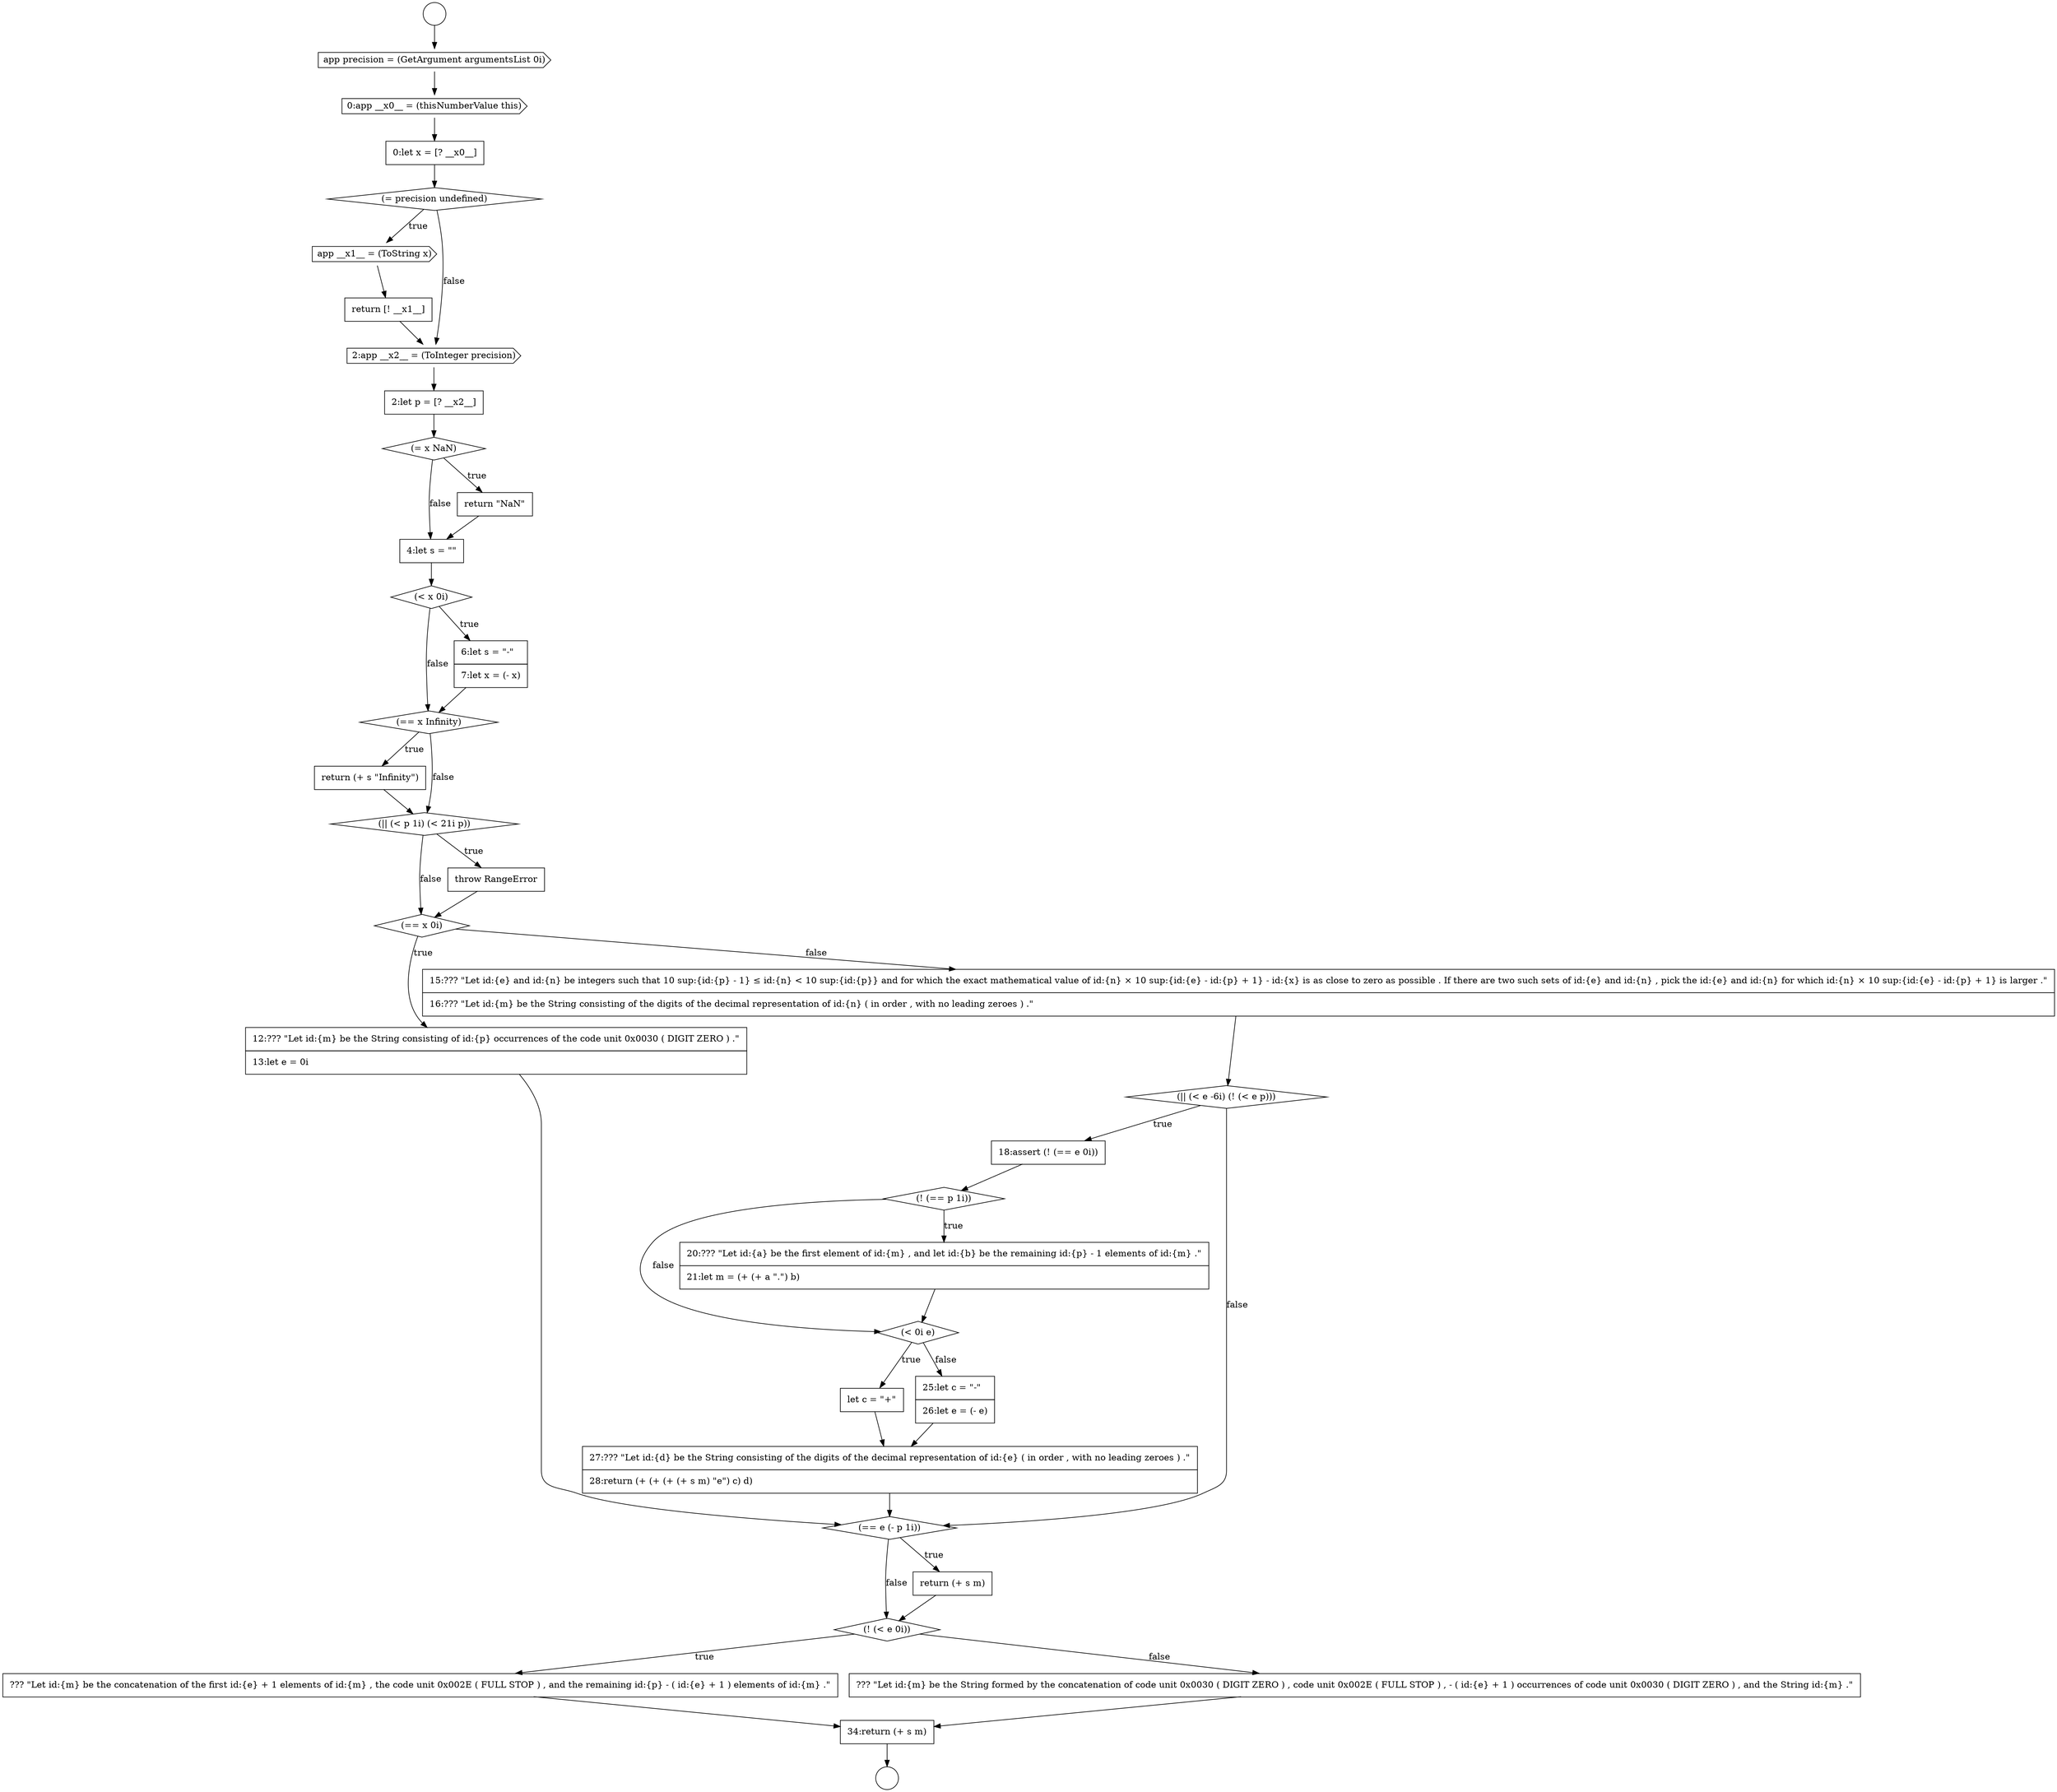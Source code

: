digraph {
  node11659 [shape=diamond, label=<<font color="black">(== x 0i)</font>> color="black" fillcolor="white" style=filled]
  node11664 [shape=diamond, label=<<font color="black">(! (== p 1i))</font>> color="black" fillcolor="white" style=filled]
  node11645 [shape=diamond, label=<<font color="black">(= precision undefined)</font>> color="black" fillcolor="white" style=filled]
  node11641 [shape=circle label=" " color="black" fillcolor="white" style=filled]
  node11656 [shape=none, margin=0, label=<<font color="black">
    <table border="0" cellborder="1" cellspacing="0" cellpadding="10">
      <tr><td align="left">return (+ s &quot;Infinity&quot;)</td></tr>
    </table>
  </font>> color="black" fillcolor="white" style=filled]
  node11643 [shape=cds, label=<<font color="black">0:app __x0__ = (thisNumberValue this)</font>> color="black" fillcolor="white" style=filled]
  node11647 [shape=none, margin=0, label=<<font color="black">
    <table border="0" cellborder="1" cellspacing="0" cellpadding="10">
      <tr><td align="left">return [! __x1__]</td></tr>
    </table>
  </font>> color="black" fillcolor="white" style=filled]
  node11663 [shape=none, margin=0, label=<<font color="black">
    <table border="0" cellborder="1" cellspacing="0" cellpadding="10">
      <tr><td align="left">18:assert (! (== e 0i))</td></tr>
    </table>
  </font>> color="black" fillcolor="white" style=filled]
  node11667 [shape=none, margin=0, label=<<font color="black">
    <table border="0" cellborder="1" cellspacing="0" cellpadding="10">
      <tr><td align="left">let c = &quot;+&quot;</td></tr>
    </table>
  </font>> color="black" fillcolor="white" style=filled]
  node11652 [shape=none, margin=0, label=<<font color="black">
    <table border="0" cellborder="1" cellspacing="0" cellpadding="10">
      <tr><td align="left">4:let s = &quot;&quot;</td></tr>
    </table>
  </font>> color="black" fillcolor="white" style=filled]
  node11660 [shape=none, margin=0, label=<<font color="black">
    <table border="0" cellborder="1" cellspacing="0" cellpadding="10">
      <tr><td align="left">12:??? &quot;Let id:{m} be the String consisting of id:{p} occurrences of the code unit 0x0030 ( DIGIT ZERO ) .&quot;</td></tr>
      <tr><td align="left">13:let e = 0i</td></tr>
    </table>
  </font>> color="black" fillcolor="white" style=filled]
  node11672 [shape=diamond, label=<<font color="black">(! (&lt; e 0i))</font>> color="black" fillcolor="white" style=filled]
  node11646 [shape=cds, label=<<font color="black">app __x1__ = (ToString x)</font>> color="black" fillcolor="white" style=filled]
  node11670 [shape=diamond, label=<<font color="black">(== e (- p 1i))</font>> color="black" fillcolor="white" style=filled]
  node11642 [shape=cds, label=<<font color="black">app precision = (GetArgument argumentsList 0i)</font>> color="black" fillcolor="white" style=filled]
  node11666 [shape=diamond, label=<<font color="black">(&lt; 0i e)</font>> color="black" fillcolor="white" style=filled]
  node11651 [shape=none, margin=0, label=<<font color="black">
    <table border="0" cellborder="1" cellspacing="0" cellpadding="10">
      <tr><td align="left">return &quot;NaN&quot;</td></tr>
    </table>
  </font>> color="black" fillcolor="white" style=filled]
  node11673 [shape=none, margin=0, label=<<font color="black">
    <table border="0" cellborder="1" cellspacing="0" cellpadding="10">
      <tr><td align="left">??? &quot;Let id:{m} be the concatenation of the first id:{e} + 1 elements of id:{m} , the code unit 0x002E ( FULL STOP ) , and the remaining id:{p} - ( id:{e} + 1 ) elements of id:{m} .&quot;</td></tr>
    </table>
  </font>> color="black" fillcolor="white" style=filled]
  node11655 [shape=diamond, label=<<font color="black">(== x Infinity)</font>> color="black" fillcolor="white" style=filled]
  node11671 [shape=none, margin=0, label=<<font color="black">
    <table border="0" cellborder="1" cellspacing="0" cellpadding="10">
      <tr><td align="left">return (+ s m)</td></tr>
    </table>
  </font>> color="black" fillcolor="white" style=filled]
  node11662 [shape=diamond, label=<<font color="black">(|| (&lt; e -6i) (! (&lt; e p)))</font>> color="black" fillcolor="white" style=filled]
  node11657 [shape=diamond, label=<<font color="black">(|| (&lt; p 1i) (&lt; 21i p))</font>> color="black" fillcolor="white" style=filled]
  node11669 [shape=none, margin=0, label=<<font color="black">
    <table border="0" cellborder="1" cellspacing="0" cellpadding="10">
      <tr><td align="left">27:??? &quot;Let id:{d} be the String consisting of the digits of the decimal representation of id:{e} ( in order , with no leading zeroes ) .&quot;</td></tr>
      <tr><td align="left">28:return (+ (+ (+ (+ s m) &quot;e&quot;) c) d)</td></tr>
    </table>
  </font>> color="black" fillcolor="white" style=filled]
  node11640 [shape=circle label=" " color="black" fillcolor="white" style=filled]
  node11665 [shape=none, margin=0, label=<<font color="black">
    <table border="0" cellborder="1" cellspacing="0" cellpadding="10">
      <tr><td align="left">20:??? &quot;Let id:{a} be the first element of id:{m} , and let id:{b} be the remaining id:{p} - 1 elements of id:{m} .&quot;</td></tr>
      <tr><td align="left">21:let m = (+ (+ a &quot;.&quot;) b)</td></tr>
    </table>
  </font>> color="black" fillcolor="white" style=filled]
  node11654 [shape=none, margin=0, label=<<font color="black">
    <table border="0" cellborder="1" cellspacing="0" cellpadding="10">
      <tr><td align="left">6:let s = &quot;-&quot;</td></tr>
      <tr><td align="left">7:let x = (- x)</td></tr>
    </table>
  </font>> color="black" fillcolor="white" style=filled]
  node11650 [shape=diamond, label=<<font color="black">(= x NaN)</font>> color="black" fillcolor="white" style=filled]
  node11674 [shape=none, margin=0, label=<<font color="black">
    <table border="0" cellborder="1" cellspacing="0" cellpadding="10">
      <tr><td align="left">??? &quot;Let id:{m} be the String formed by the concatenation of code unit 0x0030 ( DIGIT ZERO ) , code unit 0x002E ( FULL STOP ) , - ( id:{e} + 1 ) occurrences of code unit 0x0030 ( DIGIT ZERO ) , and the String id:{m} .&quot;</td></tr>
    </table>
  </font>> color="black" fillcolor="white" style=filled]
  node11661 [shape=none, margin=0, label=<<font color="black">
    <table border="0" cellborder="1" cellspacing="0" cellpadding="10">
      <tr><td align="left">15:??? &quot;Let id:{e} and id:{n} be integers such that 10 sup:{id:{p} - 1} &le; id:{n} &lt; 10 sup:{id:{p}} and for which the exact mathematical value of id:{n} &times; 10 sup:{id:{e} - id:{p} + 1} - id:{x} is as close to zero as possible . If there are two such sets of id:{e} and id:{n} , pick the id:{e} and id:{n} for which id:{n} &times; 10 sup:{id:{e} - id:{p} + 1} is larger .&quot;</td></tr>
      <tr><td align="left">16:??? &quot;Let id:{m} be the String consisting of the digits of the decimal representation of id:{n} ( in order , with no leading zeroes ) .&quot;</td></tr>
    </table>
  </font>> color="black" fillcolor="white" style=filled]
  node11658 [shape=none, margin=0, label=<<font color="black">
    <table border="0" cellborder="1" cellspacing="0" cellpadding="10">
      <tr><td align="left">throw RangeError</td></tr>
    </table>
  </font>> color="black" fillcolor="white" style=filled]
  node11653 [shape=diamond, label=<<font color="black">(&lt; x 0i)</font>> color="black" fillcolor="white" style=filled]
  node11644 [shape=none, margin=0, label=<<font color="black">
    <table border="0" cellborder="1" cellspacing="0" cellpadding="10">
      <tr><td align="left">0:let x = [? __x0__]</td></tr>
    </table>
  </font>> color="black" fillcolor="white" style=filled]
  node11668 [shape=none, margin=0, label=<<font color="black">
    <table border="0" cellborder="1" cellspacing="0" cellpadding="10">
      <tr><td align="left">25:let c = &quot;-&quot;</td></tr>
      <tr><td align="left">26:let e = (- e)</td></tr>
    </table>
  </font>> color="black" fillcolor="white" style=filled]
  node11649 [shape=none, margin=0, label=<<font color="black">
    <table border="0" cellborder="1" cellspacing="0" cellpadding="10">
      <tr><td align="left">2:let p = [? __x2__]</td></tr>
    </table>
  </font>> color="black" fillcolor="white" style=filled]
  node11675 [shape=none, margin=0, label=<<font color="black">
    <table border="0" cellborder="1" cellspacing="0" cellpadding="10">
      <tr><td align="left">34:return (+ s m)</td></tr>
    </table>
  </font>> color="black" fillcolor="white" style=filled]
  node11648 [shape=cds, label=<<font color="black">2:app __x2__ = (ToInteger precision)</font>> color="black" fillcolor="white" style=filled]
  node11651 -> node11652 [ color="black"]
  node11664 -> node11665 [label=<<font color="black">true</font>> color="black"]
  node11664 -> node11666 [label=<<font color="black">false</font>> color="black"]
  node11660 -> node11670 [ color="black"]
  node11675 -> node11641 [ color="black"]
  node11668 -> node11669 [ color="black"]
  node11653 -> node11654 [label=<<font color="black">true</font>> color="black"]
  node11653 -> node11655 [label=<<font color="black">false</font>> color="black"]
  node11658 -> node11659 [ color="black"]
  node11674 -> node11675 [ color="black"]
  node11646 -> node11647 [ color="black"]
  node11663 -> node11664 [ color="black"]
  node11649 -> node11650 [ color="black"]
  node11643 -> node11644 [ color="black"]
  node11673 -> node11675 [ color="black"]
  node11640 -> node11642 [ color="black"]
  node11652 -> node11653 [ color="black"]
  node11659 -> node11660 [label=<<font color="black">true</font>> color="black"]
  node11659 -> node11661 [label=<<font color="black">false</font>> color="black"]
  node11670 -> node11671 [label=<<font color="black">true</font>> color="black"]
  node11670 -> node11672 [label=<<font color="black">false</font>> color="black"]
  node11650 -> node11651 [label=<<font color="black">true</font>> color="black"]
  node11650 -> node11652 [label=<<font color="black">false</font>> color="black"]
  node11656 -> node11657 [ color="black"]
  node11672 -> node11673 [label=<<font color="black">true</font>> color="black"]
  node11672 -> node11674 [label=<<font color="black">false</font>> color="black"]
  node11661 -> node11662 [ color="black"]
  node11644 -> node11645 [ color="black"]
  node11645 -> node11646 [label=<<font color="black">true</font>> color="black"]
  node11645 -> node11648 [label=<<font color="black">false</font>> color="black"]
  node11648 -> node11649 [ color="black"]
  node11642 -> node11643 [ color="black"]
  node11667 -> node11669 [ color="black"]
  node11666 -> node11667 [label=<<font color="black">true</font>> color="black"]
  node11666 -> node11668 [label=<<font color="black">false</font>> color="black"]
  node11671 -> node11672 [ color="black"]
  node11647 -> node11648 [ color="black"]
  node11665 -> node11666 [ color="black"]
  node11662 -> node11663 [label=<<font color="black">true</font>> color="black"]
  node11662 -> node11670 [label=<<font color="black">false</font>> color="black"]
  node11657 -> node11658 [label=<<font color="black">true</font>> color="black"]
  node11657 -> node11659 [label=<<font color="black">false</font>> color="black"]
  node11669 -> node11670 [ color="black"]
  node11654 -> node11655 [ color="black"]
  node11655 -> node11656 [label=<<font color="black">true</font>> color="black"]
  node11655 -> node11657 [label=<<font color="black">false</font>> color="black"]
}
